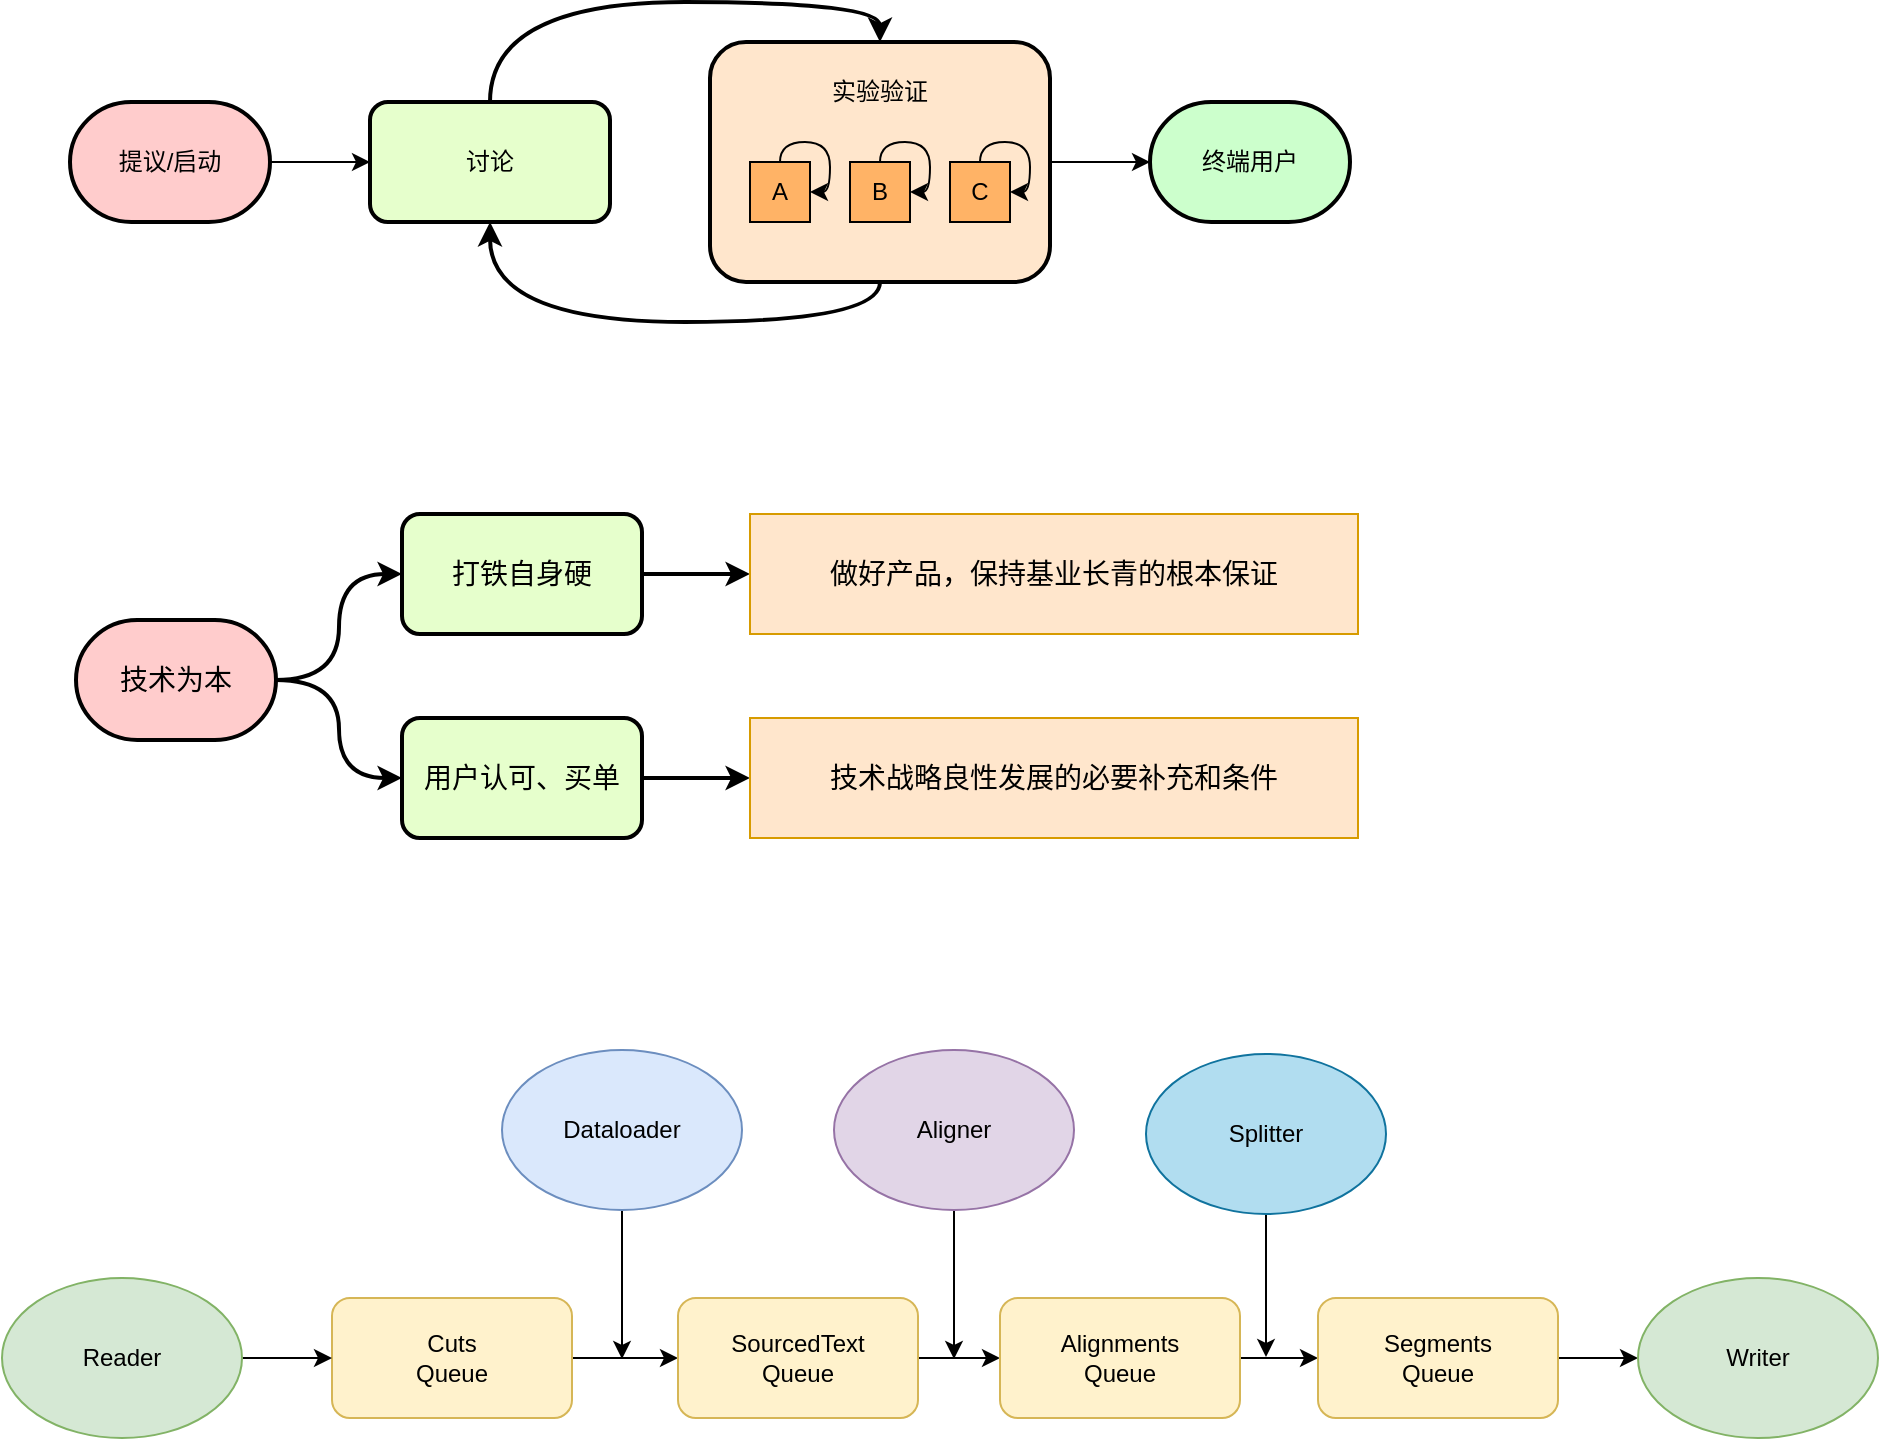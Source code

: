 <mxfile version="21.2.2" type="github">
  <diagram name="第 1 页" id="-3D5_oce5GZlV3RbR9Zp">
    <mxGraphModel dx="1272" dy="821" grid="0" gridSize="10" guides="1" tooltips="1" connect="1" arrows="1" fold="1" page="0" pageScale="1" pageWidth="827" pageHeight="1169" math="0" shadow="0">
      <root>
        <mxCell id="0" />
        <mxCell id="1" parent="0" />
        <mxCell id="QEgD90GZcP4Zn_Y-S3eG-14" style="edgeStyle=orthogonalEdgeStyle;rounded=0;orthogonalLoop=1;jettySize=auto;html=1;exitX=1;exitY=0.5;exitDx=0;exitDy=0;exitPerimeter=0;entryX=0;entryY=0.5;entryDx=0;entryDy=0;" edge="1" parent="1" source="QEgD90GZcP4Zn_Y-S3eG-1" target="QEgD90GZcP4Zn_Y-S3eG-2">
          <mxGeometry relative="1" as="geometry" />
        </mxCell>
        <mxCell id="QEgD90GZcP4Zn_Y-S3eG-1" value="提议/启动" style="strokeWidth=2;html=1;shape=mxgraph.flowchart.terminator;whiteSpace=wrap;fillColor=#FFCCCC;" vertex="1" parent="1">
          <mxGeometry x="70" y="104" width="100" height="60" as="geometry" />
        </mxCell>
        <mxCell id="QEgD90GZcP4Zn_Y-S3eG-12" style="edgeStyle=orthogonalEdgeStyle;rounded=0;orthogonalLoop=1;jettySize=auto;html=1;exitX=0.5;exitY=0;exitDx=0;exitDy=0;entryX=0.5;entryY=0;entryDx=0;entryDy=0;curved=1;strokeWidth=2;" edge="1" parent="1" source="QEgD90GZcP4Zn_Y-S3eG-2" target="QEgD90GZcP4Zn_Y-S3eG-3">
          <mxGeometry relative="1" as="geometry" />
        </mxCell>
        <mxCell id="QEgD90GZcP4Zn_Y-S3eG-2" value="讨论" style="rounded=1;whiteSpace=wrap;html=1;strokeWidth=2;fillColor=#E6FFCC;" vertex="1" parent="1">
          <mxGeometry x="220" y="104" width="120" height="60" as="geometry" />
        </mxCell>
        <mxCell id="QEgD90GZcP4Zn_Y-S3eG-13" style="edgeStyle=orthogonalEdgeStyle;rounded=0;orthogonalLoop=1;jettySize=auto;html=1;exitX=0.5;exitY=1;exitDx=0;exitDy=0;entryX=0.5;entryY=1;entryDx=0;entryDy=0;curved=1;strokeWidth=2;" edge="1" parent="1" source="QEgD90GZcP4Zn_Y-S3eG-3" target="QEgD90GZcP4Zn_Y-S3eG-2">
          <mxGeometry relative="1" as="geometry" />
        </mxCell>
        <mxCell id="QEgD90GZcP4Zn_Y-S3eG-16" style="edgeStyle=orthogonalEdgeStyle;rounded=0;orthogonalLoop=1;jettySize=auto;html=1;exitX=1;exitY=0.5;exitDx=0;exitDy=0;entryX=0;entryY=0.5;entryDx=0;entryDy=0;entryPerimeter=0;" edge="1" parent="1" source="QEgD90GZcP4Zn_Y-S3eG-3" target="QEgD90GZcP4Zn_Y-S3eG-15">
          <mxGeometry relative="1" as="geometry" />
        </mxCell>
        <mxCell id="QEgD90GZcP4Zn_Y-S3eG-3" value="" style="rounded=1;whiteSpace=wrap;html=1;strokeWidth=2;fillColor=#FFE6CC;" vertex="1" parent="1">
          <mxGeometry x="390" y="74" width="170" height="120" as="geometry" />
        </mxCell>
        <mxCell id="QEgD90GZcP4Zn_Y-S3eG-4" value="A" style="rounded=0;whiteSpace=wrap;html=1;fillColor=#FFB366;" vertex="1" parent="1">
          <mxGeometry x="410" y="134" width="30" height="30" as="geometry" />
        </mxCell>
        <mxCell id="QEgD90GZcP4Zn_Y-S3eG-5" value="B" style="rounded=0;whiteSpace=wrap;html=1;fillColor=#FFB366;" vertex="1" parent="1">
          <mxGeometry x="460" y="134" width="30" height="30" as="geometry" />
        </mxCell>
        <mxCell id="QEgD90GZcP4Zn_Y-S3eG-6" value="C" style="rounded=0;whiteSpace=wrap;html=1;fillColor=#FFB366;" vertex="1" parent="1">
          <mxGeometry x="510" y="134" width="30" height="30" as="geometry" />
        </mxCell>
        <mxCell id="QEgD90GZcP4Zn_Y-S3eG-7" value="实验验证" style="text;html=1;strokeColor=none;fillColor=none;align=center;verticalAlign=middle;whiteSpace=wrap;rounded=0;" vertex="1" parent="1">
          <mxGeometry x="445" y="84" width="60" height="30" as="geometry" />
        </mxCell>
        <mxCell id="QEgD90GZcP4Zn_Y-S3eG-8" style="edgeStyle=orthogonalEdgeStyle;rounded=0;orthogonalLoop=1;jettySize=auto;html=1;exitX=0.5;exitY=0;exitDx=0;exitDy=0;entryX=1;entryY=0.5;entryDx=0;entryDy=0;curved=1;" edge="1" parent="1" source="QEgD90GZcP4Zn_Y-S3eG-4" target="QEgD90GZcP4Zn_Y-S3eG-4">
          <mxGeometry relative="1" as="geometry">
            <Array as="points">
              <mxPoint x="425" y="124" />
              <mxPoint x="450" y="124" />
              <mxPoint x="450" y="149" />
            </Array>
          </mxGeometry>
        </mxCell>
        <mxCell id="QEgD90GZcP4Zn_Y-S3eG-10" style="edgeStyle=orthogonalEdgeStyle;rounded=0;orthogonalLoop=1;jettySize=auto;html=1;exitX=0.5;exitY=0;exitDx=0;exitDy=0;entryX=1;entryY=0.5;entryDx=0;entryDy=0;curved=1;" edge="1" parent="1" source="QEgD90GZcP4Zn_Y-S3eG-5" target="QEgD90GZcP4Zn_Y-S3eG-5">
          <mxGeometry relative="1" as="geometry">
            <Array as="points">
              <mxPoint x="475" y="124" />
              <mxPoint x="500" y="124" />
              <mxPoint x="500" y="149" />
            </Array>
          </mxGeometry>
        </mxCell>
        <mxCell id="QEgD90GZcP4Zn_Y-S3eG-11" style="edgeStyle=orthogonalEdgeStyle;rounded=0;orthogonalLoop=1;jettySize=auto;html=1;exitX=0.5;exitY=0;exitDx=0;exitDy=0;entryX=1;entryY=0.5;entryDx=0;entryDy=0;curved=1;" edge="1" parent="1" source="QEgD90GZcP4Zn_Y-S3eG-6" target="QEgD90GZcP4Zn_Y-S3eG-6">
          <mxGeometry relative="1" as="geometry">
            <Array as="points">
              <mxPoint x="525" y="124" />
              <mxPoint x="550" y="124" />
              <mxPoint x="550" y="149" />
            </Array>
          </mxGeometry>
        </mxCell>
        <mxCell id="QEgD90GZcP4Zn_Y-S3eG-15" value="终端用户" style="strokeWidth=2;html=1;shape=mxgraph.flowchart.terminator;whiteSpace=wrap;fillColor=#CCFFCC;" vertex="1" parent="1">
          <mxGeometry x="610" y="104" width="100" height="60" as="geometry" />
        </mxCell>
        <mxCell id="QEgD90GZcP4Zn_Y-S3eG-20" style="edgeStyle=orthogonalEdgeStyle;rounded=0;orthogonalLoop=1;jettySize=auto;html=1;exitX=1;exitY=0.5;exitDx=0;exitDy=0;exitPerimeter=0;entryX=0;entryY=0.5;entryDx=0;entryDy=0;curved=1;strokeWidth=2;" edge="1" parent="1" source="QEgD90GZcP4Zn_Y-S3eG-17" target="QEgD90GZcP4Zn_Y-S3eG-18">
          <mxGeometry relative="1" as="geometry" />
        </mxCell>
        <mxCell id="QEgD90GZcP4Zn_Y-S3eG-21" style="edgeStyle=orthogonalEdgeStyle;rounded=0;orthogonalLoop=1;jettySize=auto;html=1;exitX=1;exitY=0.5;exitDx=0;exitDy=0;exitPerimeter=0;entryX=0;entryY=0.5;entryDx=0;entryDy=0;curved=1;strokeWidth=2;" edge="1" parent="1" source="QEgD90GZcP4Zn_Y-S3eG-17" target="QEgD90GZcP4Zn_Y-S3eG-19">
          <mxGeometry relative="1" as="geometry" />
        </mxCell>
        <mxCell id="QEgD90GZcP4Zn_Y-S3eG-17" value="&lt;font style=&quot;font-size: 14px;&quot;&gt;技术为本&lt;/font&gt;" style="strokeWidth=2;html=1;shape=mxgraph.flowchart.terminator;whiteSpace=wrap;fillColor=#FFCCCC;" vertex="1" parent="1">
          <mxGeometry x="73" y="363" width="100" height="60" as="geometry" />
        </mxCell>
        <mxCell id="QEgD90GZcP4Zn_Y-S3eG-25" style="edgeStyle=orthogonalEdgeStyle;rounded=0;orthogonalLoop=1;jettySize=auto;html=1;exitX=1;exitY=0.5;exitDx=0;exitDy=0;entryX=0;entryY=0.5;entryDx=0;entryDy=0;strokeWidth=2;" edge="1" parent="1" source="QEgD90GZcP4Zn_Y-S3eG-18" target="QEgD90GZcP4Zn_Y-S3eG-22">
          <mxGeometry relative="1" as="geometry" />
        </mxCell>
        <mxCell id="QEgD90GZcP4Zn_Y-S3eG-18" value="&lt;font style=&quot;font-size: 14px;&quot;&gt;打铁自身硬&lt;/font&gt;" style="rounded=1;whiteSpace=wrap;html=1;strokeWidth=2;fillColor=#E6FFCC;" vertex="1" parent="1">
          <mxGeometry x="236" y="310" width="120" height="60" as="geometry" />
        </mxCell>
        <mxCell id="QEgD90GZcP4Zn_Y-S3eG-26" style="edgeStyle=orthogonalEdgeStyle;rounded=0;orthogonalLoop=1;jettySize=auto;html=1;exitX=1;exitY=0.5;exitDx=0;exitDy=0;entryX=0;entryY=0.5;entryDx=0;entryDy=0;strokeWidth=2;" edge="1" parent="1" source="QEgD90GZcP4Zn_Y-S3eG-19" target="QEgD90GZcP4Zn_Y-S3eG-23">
          <mxGeometry relative="1" as="geometry" />
        </mxCell>
        <mxCell id="QEgD90GZcP4Zn_Y-S3eG-19" value="&lt;font style=&quot;font-size: 14px;&quot;&gt;用户认可、买单&lt;/font&gt;" style="rounded=1;whiteSpace=wrap;html=1;strokeWidth=2;fillColor=#E6FFCC;" vertex="1" parent="1">
          <mxGeometry x="236" y="412" width="120" height="60" as="geometry" />
        </mxCell>
        <mxCell id="QEgD90GZcP4Zn_Y-S3eG-22" value="&lt;font style=&quot;font-size: 14px;&quot;&gt;做好产品，保持基业长青的根本保证&lt;/font&gt;" style="rounded=0;whiteSpace=wrap;html=1;fillColor=#ffe6cc;strokeColor=#d79b00;" vertex="1" parent="1">
          <mxGeometry x="410" y="310" width="304" height="60" as="geometry" />
        </mxCell>
        <mxCell id="QEgD90GZcP4Zn_Y-S3eG-23" value="&lt;font style=&quot;font-size: 14px;&quot;&gt;技术战略良性发展的必要补充和条件&lt;/font&gt;" style="rounded=0;whiteSpace=wrap;html=1;fillColor=#ffe6cc;strokeColor=#d79b00;" vertex="1" parent="1">
          <mxGeometry x="410" y="412" width="304" height="60" as="geometry" />
        </mxCell>
        <mxCell id="QEgD90GZcP4Zn_Y-S3eG-31" style="edgeStyle=orthogonalEdgeStyle;rounded=0;orthogonalLoop=1;jettySize=auto;html=1;exitX=1;exitY=0.5;exitDx=0;exitDy=0;" edge="1" parent="1" source="QEgD90GZcP4Zn_Y-S3eG-27" target="QEgD90GZcP4Zn_Y-S3eG-28">
          <mxGeometry relative="1" as="geometry" />
        </mxCell>
        <mxCell id="QEgD90GZcP4Zn_Y-S3eG-27" value="Cuts&lt;br&gt;Queue" style="rounded=1;whiteSpace=wrap;html=1;fillColor=#fff2cc;strokeColor=#d6b656;" vertex="1" parent="1">
          <mxGeometry x="201" y="702" width="120" height="60" as="geometry" />
        </mxCell>
        <mxCell id="QEgD90GZcP4Zn_Y-S3eG-32" style="edgeStyle=orthogonalEdgeStyle;rounded=0;orthogonalLoop=1;jettySize=auto;html=1;exitX=1;exitY=0.5;exitDx=0;exitDy=0;" edge="1" parent="1" source="QEgD90GZcP4Zn_Y-S3eG-28" target="QEgD90GZcP4Zn_Y-S3eG-29">
          <mxGeometry relative="1" as="geometry" />
        </mxCell>
        <mxCell id="QEgD90GZcP4Zn_Y-S3eG-28" value="SourcedText&lt;br&gt;Queue" style="rounded=1;whiteSpace=wrap;html=1;fillColor=#fff2cc;strokeColor=#d6b656;" vertex="1" parent="1">
          <mxGeometry x="374" y="702" width="120" height="60" as="geometry" />
        </mxCell>
        <mxCell id="QEgD90GZcP4Zn_Y-S3eG-42" style="edgeStyle=orthogonalEdgeStyle;rounded=0;orthogonalLoop=1;jettySize=auto;html=1;exitX=1;exitY=0.5;exitDx=0;exitDy=0;entryX=0;entryY=0.5;entryDx=0;entryDy=0;" edge="1" parent="1" source="QEgD90GZcP4Zn_Y-S3eG-29" target="QEgD90GZcP4Zn_Y-S3eG-30">
          <mxGeometry relative="1" as="geometry" />
        </mxCell>
        <mxCell id="QEgD90GZcP4Zn_Y-S3eG-29" value="Alignments&lt;br&gt;Queue" style="rounded=1;whiteSpace=wrap;html=1;fillColor=#fff2cc;strokeColor=#d6b656;" vertex="1" parent="1">
          <mxGeometry x="535" y="702" width="120" height="60" as="geometry" />
        </mxCell>
        <mxCell id="QEgD90GZcP4Zn_Y-S3eG-47" style="edgeStyle=orthogonalEdgeStyle;rounded=0;orthogonalLoop=1;jettySize=auto;html=1;exitX=1;exitY=0.5;exitDx=0;exitDy=0;entryX=0;entryY=0.5;entryDx=0;entryDy=0;" edge="1" parent="1" source="QEgD90GZcP4Zn_Y-S3eG-30" target="QEgD90GZcP4Zn_Y-S3eG-46">
          <mxGeometry relative="1" as="geometry" />
        </mxCell>
        <mxCell id="QEgD90GZcP4Zn_Y-S3eG-30" value="Segments&lt;br&gt;Queue" style="rounded=1;whiteSpace=wrap;html=1;fillColor=#fff2cc;strokeColor=#d6b656;" vertex="1" parent="1">
          <mxGeometry x="694" y="702" width="120" height="60" as="geometry" />
        </mxCell>
        <mxCell id="QEgD90GZcP4Zn_Y-S3eG-37" style="edgeStyle=orthogonalEdgeStyle;rounded=0;orthogonalLoop=1;jettySize=auto;html=1;exitX=0.5;exitY=1;exitDx=0;exitDy=0;" edge="1" parent="1" source="QEgD90GZcP4Zn_Y-S3eG-35">
          <mxGeometry relative="1" as="geometry">
            <mxPoint x="346" y="732.5" as="targetPoint" />
          </mxGeometry>
        </mxCell>
        <mxCell id="QEgD90GZcP4Zn_Y-S3eG-35" value="Dataloader" style="ellipse;whiteSpace=wrap;html=1;fillColor=#dae8fc;strokeColor=#6c8ebf;" vertex="1" parent="1">
          <mxGeometry x="286" y="578" width="120" height="80" as="geometry" />
        </mxCell>
        <mxCell id="QEgD90GZcP4Zn_Y-S3eG-39" style="edgeStyle=orthogonalEdgeStyle;rounded=0;orthogonalLoop=1;jettySize=auto;html=1;exitX=0.5;exitY=1;exitDx=0;exitDy=0;" edge="1" parent="1" source="QEgD90GZcP4Zn_Y-S3eG-38">
          <mxGeometry relative="1" as="geometry">
            <mxPoint x="512" y="732.5" as="targetPoint" />
          </mxGeometry>
        </mxCell>
        <mxCell id="QEgD90GZcP4Zn_Y-S3eG-38" value="Aligner" style="ellipse;whiteSpace=wrap;html=1;fillColor=#e1d5e7;strokeColor=#9673a6;" vertex="1" parent="1">
          <mxGeometry x="452" y="578" width="120" height="80" as="geometry" />
        </mxCell>
        <mxCell id="QEgD90GZcP4Zn_Y-S3eG-43" style="edgeStyle=orthogonalEdgeStyle;rounded=0;orthogonalLoop=1;jettySize=auto;html=1;exitX=0.5;exitY=1;exitDx=0;exitDy=0;" edge="1" parent="1" source="QEgD90GZcP4Zn_Y-S3eG-40">
          <mxGeometry relative="1" as="geometry">
            <mxPoint x="668" y="731.5" as="targetPoint" />
          </mxGeometry>
        </mxCell>
        <mxCell id="QEgD90GZcP4Zn_Y-S3eG-40" value="Splitter" style="ellipse;whiteSpace=wrap;html=1;fillColor=#b1ddf0;strokeColor=#10739e;" vertex="1" parent="1">
          <mxGeometry x="608" y="580" width="120" height="80" as="geometry" />
        </mxCell>
        <mxCell id="QEgD90GZcP4Zn_Y-S3eG-45" style="edgeStyle=orthogonalEdgeStyle;rounded=0;orthogonalLoop=1;jettySize=auto;html=1;exitX=1;exitY=0.5;exitDx=0;exitDy=0;entryX=0;entryY=0.5;entryDx=0;entryDy=0;" edge="1" parent="1" source="QEgD90GZcP4Zn_Y-S3eG-44" target="QEgD90GZcP4Zn_Y-S3eG-27">
          <mxGeometry relative="1" as="geometry" />
        </mxCell>
        <mxCell id="QEgD90GZcP4Zn_Y-S3eG-44" value="Reader" style="ellipse;whiteSpace=wrap;html=1;fillColor=#d5e8d4;strokeColor=#82b366;" vertex="1" parent="1">
          <mxGeometry x="36" y="692" width="120" height="80" as="geometry" />
        </mxCell>
        <mxCell id="QEgD90GZcP4Zn_Y-S3eG-46" value="Writer" style="ellipse;whiteSpace=wrap;html=1;fillColor=#d5e8d4;strokeColor=#82b366;" vertex="1" parent="1">
          <mxGeometry x="854" y="692" width="120" height="80" as="geometry" />
        </mxCell>
      </root>
    </mxGraphModel>
  </diagram>
</mxfile>
